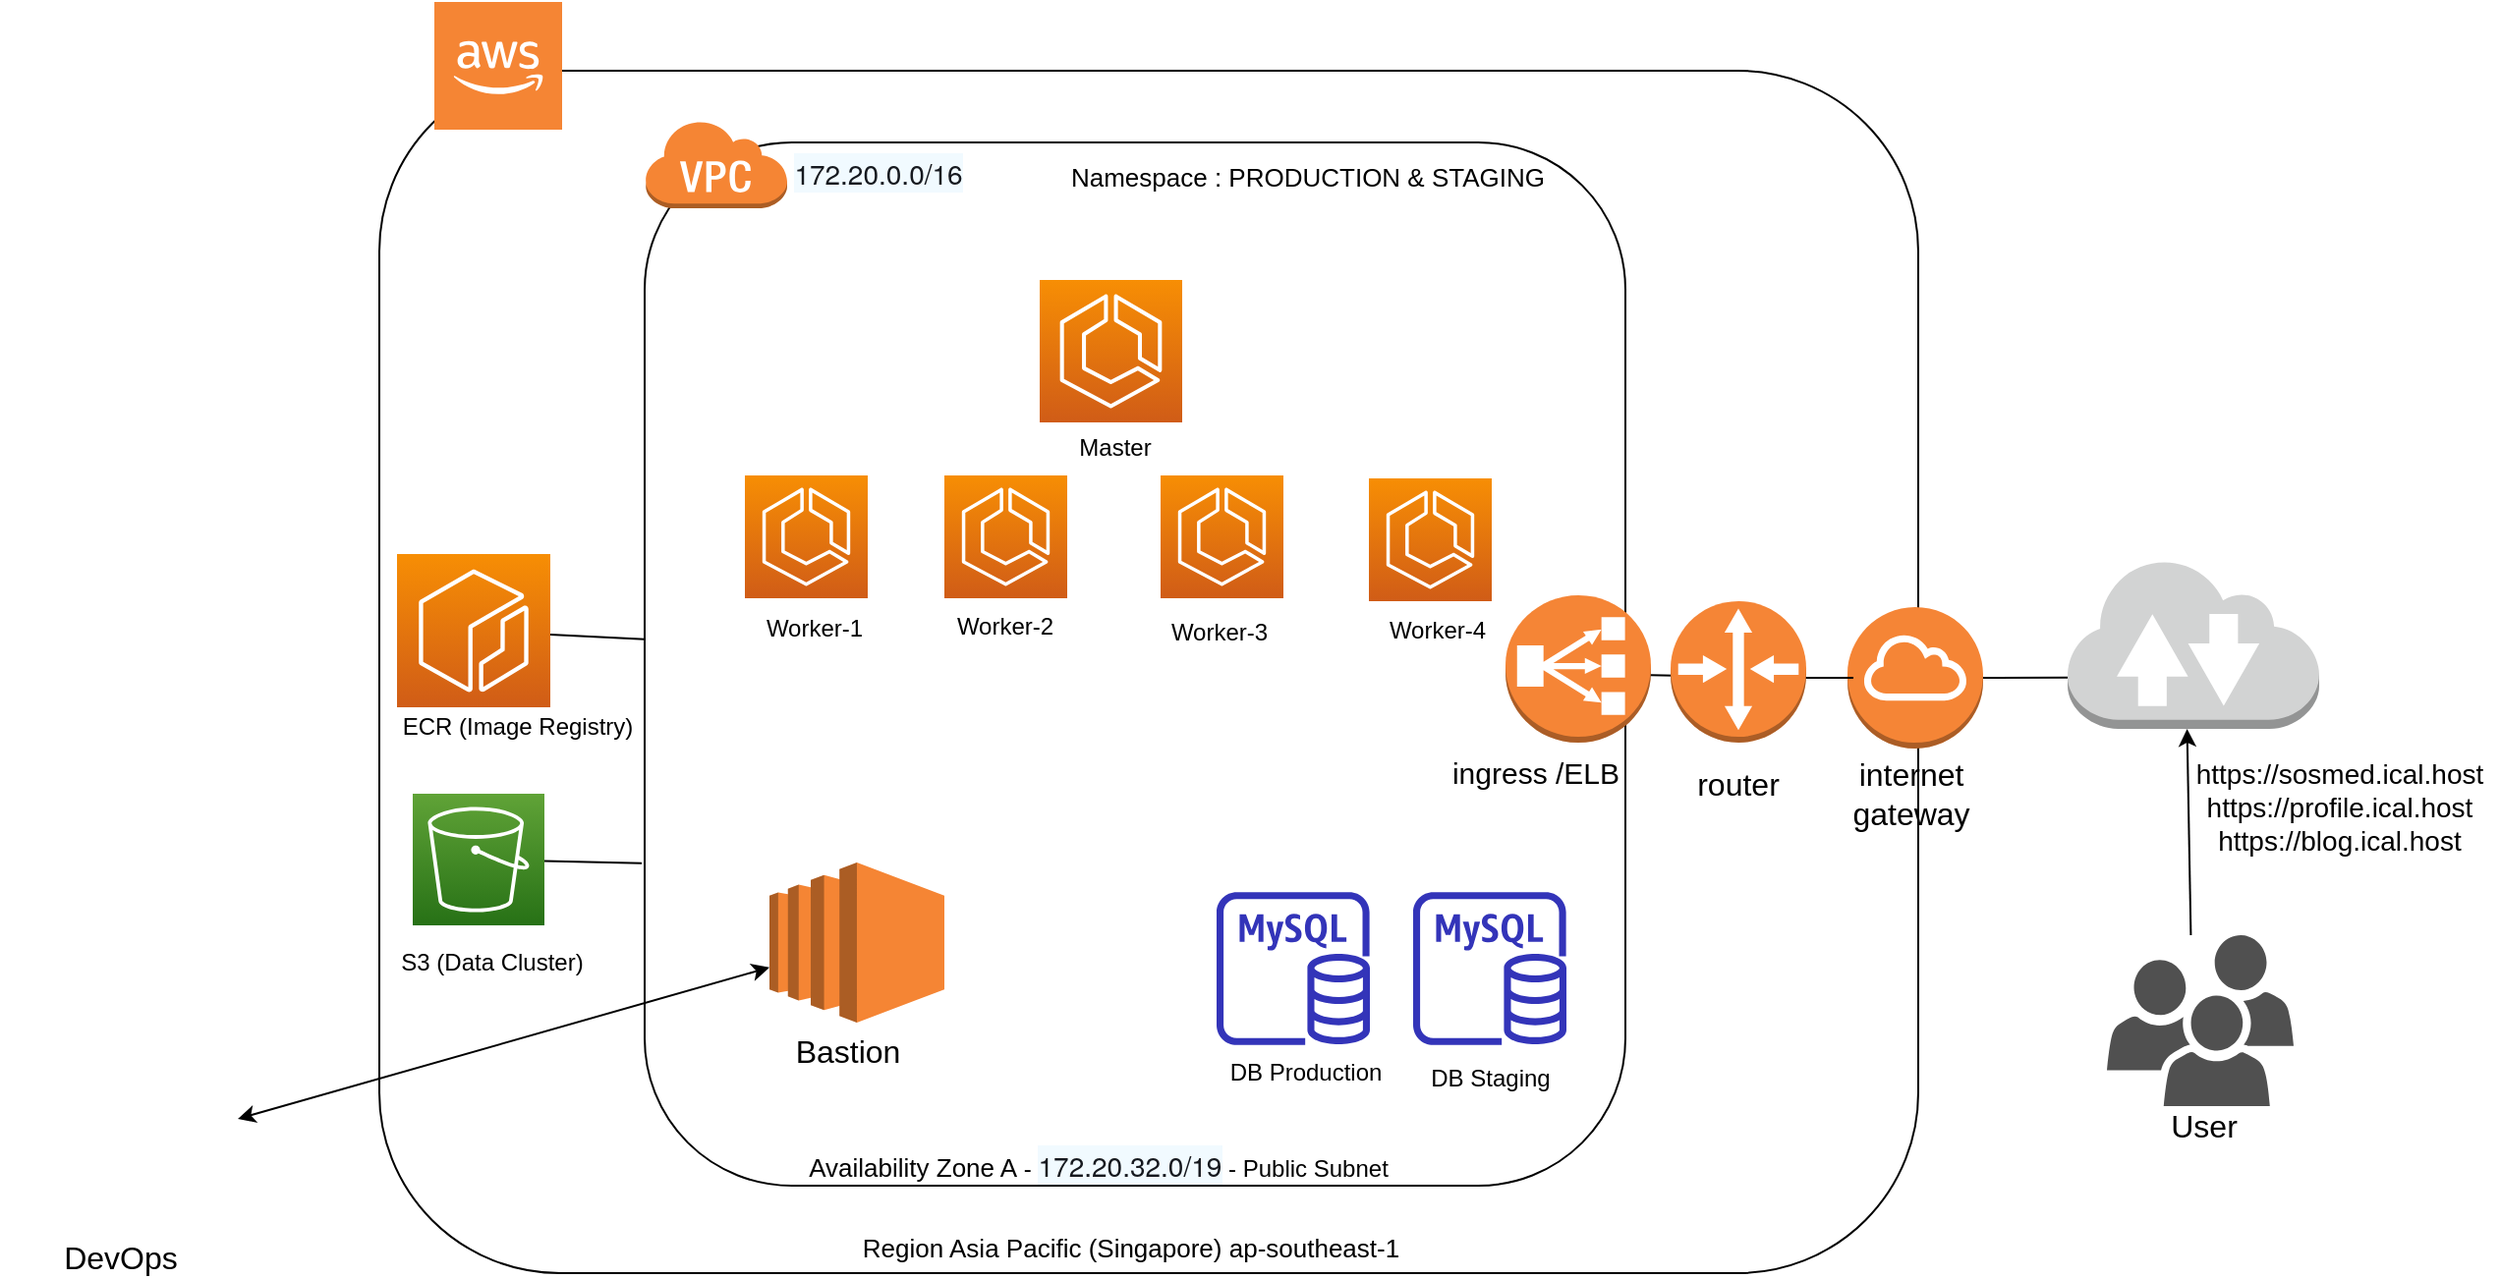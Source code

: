 <mxfile version="14.4.2" type="github">
  <diagram id="0tBDLa9PL7fGlPBLeg3F" name="Page-1">
    <mxGraphModel dx="1447" dy="820" grid="0" gridSize="10" guides="1" tooltips="1" connect="1" arrows="1" fold="1" page="1" pageScale="1" pageWidth="1400" pageHeight="850" math="0" shadow="0">
      <root>
        <mxCell id="0" />
        <mxCell id="1" parent="0" />
        <mxCell id="6eRfG2nsKR9ZNQWgb50U-3" value="" style="rounded=1;whiteSpace=wrap;html=1;" parent="1" vertex="1">
          <mxGeometry x="268" y="120" width="783" height="612" as="geometry" />
        </mxCell>
        <mxCell id="6eRfG2nsKR9ZNQWgb50U-1" value="" style="outlineConnect=0;dashed=0;verticalLabelPosition=bottom;verticalAlign=top;align=center;html=1;shape=mxgraph.aws3.cloud_2;fillColor=#F58534;gradientColor=none;" parent="1" vertex="1">
          <mxGeometry x="296" y="85" width="65" height="65" as="geometry" />
        </mxCell>
        <mxCell id="6eRfG2nsKR9ZNQWgb50U-4" value="" style="outlineConnect=0;dashed=0;verticalLabelPosition=bottom;verticalAlign=top;align=center;html=1;shape=mxgraph.aws3.internet_gateway;fillColor=#F58536;gradientColor=none;" parent="1" vertex="1">
          <mxGeometry x="1015" y="393" width="69" height="72" as="geometry" />
        </mxCell>
        <mxCell id="6eRfG2nsKR9ZNQWgb50U-5" value="" style="rounded=1;whiteSpace=wrap;html=1;" parent="1" vertex="1">
          <mxGeometry x="403" y="156.5" width="499" height="531" as="geometry" />
        </mxCell>
        <mxCell id="6eRfG2nsKR9ZNQWgb50U-6" value="&lt;span style=&quot;color: rgb(22 , 25 , 31) ; font-family: &amp;#34;amazon ember&amp;#34; , &amp;#34;helvetica neue&amp;#34; , &amp;#34;roboto&amp;#34; , &amp;#34;arial&amp;#34; , sans-serif ; font-size: 14px ; font-style: normal ; font-weight: 400 ; letter-spacing: normal ; text-indent: 0px ; text-transform: none ; word-spacing: 0px ; background-color: rgb(241 , 250 , 255) ; display: inline ; float: none&quot;&gt;172.20.0.0/16&lt;/span&gt;" style="text;html=1;strokeColor=none;fillColor=none;align=center;verticalAlign=middle;whiteSpace=wrap;rounded=0;" parent="1" vertex="1">
          <mxGeometry x="502" y="162" width="40" height="20" as="geometry" />
        </mxCell>
        <mxCell id="6eRfG2nsKR9ZNQWgb50U-8" value="" style="outlineConnect=0;dashed=0;verticalLabelPosition=bottom;verticalAlign=top;align=center;html=1;shape=mxgraph.aws3.virtual_private_cloud;fillColor=#F58534;gradientColor=none;" parent="1" vertex="1">
          <mxGeometry x="403" y="145" width="72.5" height="45" as="geometry" />
        </mxCell>
        <mxCell id="6eRfG2nsKR9ZNQWgb50U-18" value="" style="points=[[0,0,0],[0.25,0,0],[0.5,0,0],[0.75,0,0],[1,0,0],[0,1,0],[0.25,1,0],[0.5,1,0],[0.75,1,0],[1,1,0],[0,0.25,0],[0,0.5,0],[0,0.75,0],[1,0.25,0],[1,0.5,0],[1,0.75,0]];outlineConnect=0;fontColor=#232F3E;gradientColor=#60A337;gradientDirection=north;fillColor=#277116;strokeColor=#ffffff;dashed=0;verticalLabelPosition=bottom;verticalAlign=top;align=center;html=1;fontSize=12;fontStyle=0;aspect=fixed;shape=mxgraph.aws4.resourceIcon;resIcon=mxgraph.aws4.s3;" parent="1" vertex="1">
          <mxGeometry x="285" y="488" width="67" height="67" as="geometry" />
        </mxCell>
        <mxCell id="6eRfG2nsKR9ZNQWgb50U-24" value="" style="pointerEvents=1;shadow=0;dashed=0;html=1;strokeColor=none;fillColor=#505050;labelPosition=center;verticalLabelPosition=bottom;verticalAlign=top;outlineConnect=0;align=center;shape=mxgraph.office.users.users;" parent="1" vertex="1">
          <mxGeometry x="1147" y="560" width="95" height="87" as="geometry" />
        </mxCell>
        <mxCell id="6eRfG2nsKR9ZNQWgb50U-25" value="" style="outlineConnect=0;dashed=0;verticalLabelPosition=bottom;verticalAlign=top;align=center;html=1;shape=mxgraph.aws3.internet_2;fillColor=#D2D3D3;gradientColor=none;" parent="1" vertex="1">
          <mxGeometry x="1127" y="368" width="128" height="87" as="geometry" />
        </mxCell>
        <mxCell id="6eRfG2nsKR9ZNQWgb50U-27" value="" style="shape=image;html=1;verticalAlign=top;verticalLabelPosition=bottom;labelBackgroundColor=#ffffff;imageAspect=0;aspect=fixed;image=https://cdn4.iconfinder.com/data/icons/free-large-boss-icon-set/128/Admin.png" parent="1" vertex="1">
          <mxGeometry x="105" y="621" width="91" height="91" as="geometry" />
        </mxCell>
        <mxCell id="6eRfG2nsKR9ZNQWgb50U-29" value="" style="shape=image;html=1;verticalAlign=top;verticalLabelPosition=bottom;labelBackgroundColor=#ffffff;imageAspect=0;aspect=fixed;image=https://cdn2.iconfinder.com/data/icons/stilllife/48x48/filesystems/gnome-fs-ssh.png" parent="1" vertex="1">
          <mxGeometry x="216" y="607" width="43" height="43" as="geometry" />
        </mxCell>
        <mxCell id="6eRfG2nsKR9ZNQWgb50U-34" value="" style="outlineConnect=0;dashed=0;verticalLabelPosition=bottom;verticalAlign=top;align=center;html=1;shape=mxgraph.aws3.ec2;fillColor=#F58534;gradientColor=none;" parent="1" vertex="1">
          <mxGeometry x="466.5" y="523" width="89" height="81.5" as="geometry" />
        </mxCell>
        <mxCell id="6eRfG2nsKR9ZNQWgb50U-14" value="Master" style="text;html=1;strokeColor=none;fillColor=none;align=center;verticalAlign=middle;whiteSpace=wrap;rounded=0;" parent="1" vertex="1">
          <mxGeometry x="580.75" y="302" width="123" height="20" as="geometry" />
        </mxCell>
        <mxCell id="2Eq0taWRFu6XFaqvVXcF-2" value="&lt;font style=&quot;font-size: 16px&quot;&gt;Bastion&lt;/font&gt;" style="text;html=1;strokeColor=none;fillColor=none;align=center;verticalAlign=middle;whiteSpace=wrap;rounded=0;" parent="1" vertex="1">
          <mxGeometry x="445" y="609" width="123" height="20" as="geometry" />
        </mxCell>
        <mxCell id="2Eq0taWRFu6XFaqvVXcF-7" value="&lt;font style=&quot;font-size: 14px&quot;&gt;&lt;span style=&quot;font-size: 12px&quot;&gt;S3 (Data Cluster)&lt;/span&gt;&lt;/font&gt;" style="text;html=1;strokeColor=none;fillColor=none;align=center;verticalAlign=middle;whiteSpace=wrap;rounded=0;" parent="1" vertex="1">
          <mxGeometry x="264" y="563" width="123" height="20" as="geometry" />
        </mxCell>
        <mxCell id="2Eq0taWRFu6XFaqvVXcF-9" value="" style="endArrow=classic;startArrow=classic;html=1;" parent="1" source="6eRfG2nsKR9ZNQWgb50U-27" target="6eRfG2nsKR9ZNQWgb50U-34" edge="1">
          <mxGeometry width="50" height="50" relative="1" as="geometry">
            <mxPoint x="441" y="636" as="sourcePoint" />
            <mxPoint x="491" y="586" as="targetPoint" />
          </mxGeometry>
        </mxCell>
        <mxCell id="2Eq0taWRFu6XFaqvVXcF-10" value="&lt;span style=&quot;font-size: 16px&quot;&gt;DevOps&lt;/span&gt;" style="text;html=1;strokeColor=none;fillColor=none;align=center;verticalAlign=middle;whiteSpace=wrap;rounded=0;" parent="1" vertex="1">
          <mxGeometry x="75" y="714" width="123" height="20" as="geometry" />
        </mxCell>
        <mxCell id="2Eq0taWRFu6XFaqvVXcF-15" value="" style="endArrow=classic;html=1;" parent="1" edge="1">
          <mxGeometry width="50" height="50" relative="1" as="geometry">
            <mxPoint x="1189.707" y="560" as="sourcePoint" />
            <mxPoint x="1187.793" y="455" as="targetPoint" />
          </mxGeometry>
        </mxCell>
        <mxCell id="2Eq0taWRFu6XFaqvVXcF-16" value="&lt;span style=&quot;font-size: 16px&quot;&gt;User&lt;/span&gt;" style="text;html=1;strokeColor=none;fillColor=none;align=center;verticalAlign=middle;whiteSpace=wrap;rounded=0;" parent="1" vertex="1">
          <mxGeometry x="1135" y="647" width="123" height="20" as="geometry" />
        </mxCell>
        <mxCell id="2Eq0taWRFu6XFaqvVXcF-21" value="&lt;span style=&quot;font-size: 16px&quot;&gt;internet gateway&lt;/span&gt;" style="text;html=1;strokeColor=none;fillColor=none;align=center;verticalAlign=middle;whiteSpace=wrap;rounded=0;" parent="1" vertex="1">
          <mxGeometry x="1013" y="478" width="69" height="20" as="geometry" />
        </mxCell>
        <mxCell id="2Eq0taWRFu6XFaqvVXcF-22" value="&lt;span style=&quot;font-size: 16px&quot;&gt;router&lt;/span&gt;" style="text;html=1;strokeColor=none;fillColor=none;align=center;verticalAlign=middle;whiteSpace=wrap;rounded=0;" parent="1" vertex="1">
          <mxGeometry x="925" y="473" width="69" height="20" as="geometry" />
        </mxCell>
        <mxCell id="2Eq0taWRFu6XFaqvVXcF-23" value="" style="endArrow=none;html=1;entryX=0;entryY=0.7;entryDx=0;entryDy=0;entryPerimeter=0;" parent="1" source="6eRfG2nsKR9ZNQWgb50U-4" target="6eRfG2nsKR9ZNQWgb50U-25" edge="1">
          <mxGeometry width="50" height="50" relative="1" as="geometry">
            <mxPoint x="1116" y="498" as="sourcePoint" />
            <mxPoint x="1166" y="448" as="targetPoint" />
          </mxGeometry>
        </mxCell>
        <mxCell id="2Eq0taWRFu6XFaqvVXcF-24" value="" style="endArrow=none;html=1;" parent="1" source="6eRfG2nsKR9ZNQWgb50U-5" edge="1">
          <mxGeometry width="50" height="50" relative="1" as="geometry">
            <mxPoint x="1116" y="498" as="sourcePoint" />
            <mxPoint x="1018" y="429" as="targetPoint" />
            <Array as="points">
              <mxPoint x="980" y="429" />
            </Array>
          </mxGeometry>
        </mxCell>
        <mxCell id="2Eq0taWRFu6XFaqvVXcF-33" value="&lt;div style=&quot;font-size: 14px&quot;&gt;https://sosmed.ical.host&lt;/div&gt;&lt;div style=&quot;font-size: 14px&quot;&gt;https://profile.ical.host&lt;/div&gt;&lt;div style=&quot;font-size: 14px&quot;&gt;https://blog.ical.host&lt;br&gt;&lt;/div&gt;" style="text;html=1;strokeColor=none;fillColor=none;align=center;verticalAlign=middle;whiteSpace=wrap;rounded=0;" parent="1" vertex="1">
          <mxGeometry x="1185" y="485" width="161" height="20" as="geometry" />
        </mxCell>
        <mxCell id="1rfpA1ZH7WIg0CpuviD7-3" value="&lt;font style=&quot;font-size: 13px&quot;&gt;Availability Zone A&lt;/font&gt; - &lt;span style=&quot;color: rgb(22 , 25 , 31) ; font-family: &amp;#34;amazon ember&amp;#34; , &amp;#34;helvetica neue&amp;#34; , &amp;#34;roboto&amp;#34; , &amp;#34;arial&amp;#34; , sans-serif ; font-size: 14px ; font-style: normal ; font-weight: 400 ; letter-spacing: normal ; text-indent: 0px ; text-transform: none ; word-spacing: 0px ; background-color: rgb(241 , 250 , 255) ; display: inline ; float: none&quot;&gt;172.20.32.0/19&lt;/span&gt; - Public Subnet" style="text;html=1;strokeColor=none;fillColor=none;align=center;verticalAlign=middle;whiteSpace=wrap;rounded=0;" parent="1" vertex="1">
          <mxGeometry x="467" y="667" width="334" height="20" as="geometry" />
        </mxCell>
        <mxCell id="1rfpA1ZH7WIg0CpuviD7-4" value="&lt;font style=&quot;font-size: 13px&quot;&gt;Region Asia Pacific (Singapore) ap-southeast-1&lt;/font&gt;" style="text;html=1;strokeColor=none;fillColor=none;align=center;verticalAlign=middle;whiteSpace=wrap;rounded=0;" parent="1" vertex="1">
          <mxGeometry x="500.25" y="709" width="300.75" height="20" as="geometry" />
        </mxCell>
        <mxCell id="jZcA1e1wZFF17amDmUYj-2" value="" style="points=[[0,0,0],[0.25,0,0],[0.5,0,0],[0.75,0,0],[1,0,0],[0,1,0],[0.25,1,0],[0.5,1,0],[0.75,1,0],[1,1,0],[0,0.25,0],[0,0.5,0],[0,0.75,0],[1,0.25,0],[1,0.5,0],[1,0.75,0]];outlineConnect=0;fontColor=#232F3E;gradientColor=#F78E04;gradientDirection=north;fillColor=#D05C17;strokeColor=#ffffff;dashed=0;verticalLabelPosition=bottom;verticalAlign=top;align=center;html=1;fontSize=12;fontStyle=0;aspect=fixed;shape=mxgraph.aws4.resourceIcon;resIcon=mxgraph.aws4.ecr;" vertex="1" parent="1">
          <mxGeometry x="277" y="366" width="78" height="78" as="geometry" />
        </mxCell>
        <mxCell id="jZcA1e1wZFF17amDmUYj-4" value="ECR (Image Registry)" style="text;html=1;strokeColor=none;fillColor=none;align=center;verticalAlign=middle;whiteSpace=wrap;rounded=0;" vertex="1" parent="1">
          <mxGeometry x="277" y="444" width="123" height="20" as="geometry" />
        </mxCell>
        <mxCell id="jZcA1e1wZFF17amDmUYj-5" value="" style="points=[[0,0,0],[0.25,0,0],[0.5,0,0],[0.75,0,0],[1,0,0],[0,1,0],[0.25,1,0],[0.5,1,0],[0.75,1,0],[1,1,0],[0,0.25,0],[0,0.5,0],[0,0.75,0],[1,0.25,0],[1,0.5,0],[1,0.75,0]];outlineConnect=0;fontColor=#232F3E;gradientColor=#F78E04;gradientDirection=north;fillColor=#D05C17;strokeColor=#ffffff;dashed=0;verticalLabelPosition=bottom;verticalAlign=top;align=center;html=1;fontSize=12;fontStyle=0;aspect=fixed;shape=mxgraph.aws4.resourceIcon;resIcon=mxgraph.aws4.ecs;" vertex="1" parent="1">
          <mxGeometry x="604" y="226.5" width="72.5" height="72.5" as="geometry" />
        </mxCell>
        <mxCell id="jZcA1e1wZFF17amDmUYj-6" value="" style="outlineConnect=0;fontColor=#232F3E;gradientColor=none;fillColor=#3334B9;strokeColor=none;dashed=0;verticalLabelPosition=bottom;verticalAlign=top;align=center;html=1;fontSize=12;fontStyle=0;aspect=fixed;pointerEvents=1;shape=mxgraph.aws4.rds_mysql_instance;" vertex="1" parent="1">
          <mxGeometry x="694" y="538" width="78" height="78" as="geometry" />
        </mxCell>
        <mxCell id="jZcA1e1wZFF17amDmUYj-7" value="DB Production" style="text;html=1;strokeColor=none;fillColor=none;align=center;verticalAlign=middle;whiteSpace=wrap;rounded=0;" vertex="1" parent="1">
          <mxGeometry x="678" y="620" width="123" height="20" as="geometry" />
        </mxCell>
        <mxCell id="jZcA1e1wZFF17amDmUYj-8" value="" style="outlineConnect=0;fontColor=#232F3E;gradientColor=none;fillColor=#3334B9;strokeColor=none;dashed=0;verticalLabelPosition=bottom;verticalAlign=top;align=center;html=1;fontSize=12;fontStyle=0;aspect=fixed;pointerEvents=1;shape=mxgraph.aws4.rds_mysql_instance;" vertex="1" parent="1">
          <mxGeometry x="794" y="538" width="78" height="78" as="geometry" />
        </mxCell>
        <mxCell id="jZcA1e1wZFF17amDmUYj-9" value="DB Staging" style="text;html=1;strokeColor=none;fillColor=none;align=center;verticalAlign=middle;whiteSpace=wrap;rounded=0;" vertex="1" parent="1">
          <mxGeometry x="771.5" y="623" width="123" height="20" as="geometry" />
        </mxCell>
        <mxCell id="jZcA1e1wZFF17amDmUYj-12" value="Worker-1" style="text;html=1;strokeColor=none;fillColor=none;align=center;verticalAlign=middle;whiteSpace=wrap;rounded=0;" vertex="1" parent="1">
          <mxGeometry x="428" y="394" width="123" height="20" as="geometry" />
        </mxCell>
        <mxCell id="jZcA1e1wZFF17amDmUYj-13" value="" style="points=[[0,0,0],[0.25,0,0],[0.5,0,0],[0.75,0,0],[1,0,0],[0,1,0],[0.25,1,0],[0.5,1,0],[0.75,1,0],[1,1,0],[0,0.25,0],[0,0.5,0],[0,0.75,0],[1,0.25,0],[1,0.5,0],[1,0.75,0]];outlineConnect=0;fontColor=#232F3E;gradientColor=#F78E04;gradientDirection=north;fillColor=#D05C17;strokeColor=#ffffff;dashed=0;verticalLabelPosition=bottom;verticalAlign=top;align=center;html=1;fontSize=12;fontStyle=0;aspect=fixed;shape=mxgraph.aws4.resourceIcon;resIcon=mxgraph.aws4.ecs;" vertex="1" parent="1">
          <mxGeometry x="555.5" y="326" width="62.5" height="62.5" as="geometry" />
        </mxCell>
        <mxCell id="jZcA1e1wZFF17amDmUYj-14" value="Worker-2" style="text;html=1;strokeColor=none;fillColor=none;align=center;verticalAlign=middle;whiteSpace=wrap;rounded=0;" vertex="1" parent="1">
          <mxGeometry x="525.25" y="393" width="123" height="20" as="geometry" />
        </mxCell>
        <mxCell id="jZcA1e1wZFF17amDmUYj-15" value="" style="points=[[0,0,0],[0.25,0,0],[0.5,0,0],[0.75,0,0],[1,0,0],[0,1,0],[0.25,1,0],[0.5,1,0],[0.75,1,0],[1,1,0],[0,0.25,0],[0,0.5,0],[0,0.75,0],[1,0.25,0],[1,0.5,0],[1,0.75,0]];outlineConnect=0;fontColor=#232F3E;gradientColor=#F78E04;gradientDirection=north;fillColor=#D05C17;strokeColor=#ffffff;dashed=0;verticalLabelPosition=bottom;verticalAlign=top;align=center;html=1;fontSize=12;fontStyle=0;aspect=fixed;shape=mxgraph.aws4.resourceIcon;resIcon=mxgraph.aws4.ecs;" vertex="1" parent="1">
          <mxGeometry x="665.5" y="326" width="62.5" height="62.5" as="geometry" />
        </mxCell>
        <mxCell id="jZcA1e1wZFF17amDmUYj-17" value="" style="points=[[0,0,0],[0.25,0,0],[0.5,0,0],[0.75,0,0],[1,0,0],[0,1,0],[0.25,1,0],[0.5,1,0],[0.75,1,0],[1,1,0],[0,0.25,0],[0,0.5,0],[0,0.75,0],[1,0.25,0],[1,0.5,0],[1,0.75,0]];outlineConnect=0;fontColor=#232F3E;gradientColor=#F78E04;gradientDirection=north;fillColor=#D05C17;strokeColor=#ffffff;dashed=0;verticalLabelPosition=bottom;verticalAlign=top;align=center;html=1;fontSize=12;fontStyle=0;aspect=fixed;shape=mxgraph.aws4.resourceIcon;resIcon=mxgraph.aws4.ecs;" vertex="1" parent="1">
          <mxGeometry x="771.5" y="327.5" width="62.5" height="62.5" as="geometry" />
        </mxCell>
        <mxCell id="jZcA1e1wZFF17amDmUYj-18" value="Worker-4" style="text;html=1;strokeColor=none;fillColor=none;align=center;verticalAlign=middle;whiteSpace=wrap;rounded=0;" vertex="1" parent="1">
          <mxGeometry x="745" y="395" width="123" height="20" as="geometry" />
        </mxCell>
        <mxCell id="6eRfG2nsKR9ZNQWgb50U-11" value="" style="outlineConnect=0;dashed=0;verticalLabelPosition=bottom;verticalAlign=top;align=center;html=1;shape=mxgraph.aws3.router;fillColor=#F58536;gradientColor=none;" parent="1" vertex="1">
          <mxGeometry x="925" y="390" width="69" height="72" as="geometry" />
        </mxCell>
        <mxCell id="6eRfG2nsKR9ZNQWgb50U-12" value="" style="outlineConnect=0;dashed=0;verticalLabelPosition=bottom;verticalAlign=top;align=center;html=1;shape=mxgraph.aws3.classic_load_balancer;fillColor=#F58536;gradientColor=none;" parent="1" vertex="1">
          <mxGeometry x="841" y="387" width="74" height="75" as="geometry" />
        </mxCell>
        <mxCell id="jZcA1e1wZFF17amDmUYj-19" value="&lt;font style=&quot;font-size: 15px&quot;&gt;ingress /ELB&lt;br&gt;&lt;/font&gt;" style="text;html=1;strokeColor=none;fillColor=none;align=center;verticalAlign=middle;whiteSpace=wrap;rounded=0;" vertex="1" parent="1">
          <mxGeometry x="771.5" y="467" width="169" height="20" as="geometry" />
        </mxCell>
        <mxCell id="jZcA1e1wZFF17amDmUYj-20" value="Worker-3" style="text;html=1;strokeColor=none;fillColor=none;align=center;verticalAlign=middle;whiteSpace=wrap;rounded=0;" vertex="1" parent="1">
          <mxGeometry x="634" y="396" width="123" height="20" as="geometry" />
        </mxCell>
        <mxCell id="jZcA1e1wZFF17amDmUYj-31" value="" style="endArrow=none;html=1;" edge="1" parent="1" source="6eRfG2nsKR9ZNQWgb50U-5" target="jZcA1e1wZFF17amDmUYj-2">
          <mxGeometry width="50" height="50" relative="1" as="geometry">
            <mxPoint x="738" y="413" as="sourcePoint" />
            <mxPoint x="788" y="363" as="targetPoint" />
          </mxGeometry>
        </mxCell>
        <mxCell id="jZcA1e1wZFF17amDmUYj-32" value="" style="endArrow=none;html=1;entryX=-0.003;entryY=0.691;entryDx=0;entryDy=0;entryPerimeter=0;" edge="1" parent="1" source="6eRfG2nsKR9ZNQWgb50U-18" target="6eRfG2nsKR9ZNQWgb50U-5">
          <mxGeometry width="50" height="50" relative="1" as="geometry">
            <mxPoint x="738" y="413" as="sourcePoint" />
            <mxPoint x="788" y="363" as="targetPoint" />
          </mxGeometry>
        </mxCell>
        <mxCell id="jZcA1e1wZFF17amDmUYj-33" value="&lt;font style=&quot;font-size: 13px&quot;&gt;Namespace : PRODUCTION &amp;amp; STAGING&lt;br&gt;&lt;/font&gt;" style="text;html=1;strokeColor=none;fillColor=none;align=center;verticalAlign=middle;whiteSpace=wrap;rounded=0;" vertex="1" parent="1">
          <mxGeometry x="580.75" y="164" width="319" height="20" as="geometry" />
        </mxCell>
        <mxCell id="jZcA1e1wZFF17amDmUYj-37" value="" style="points=[[0,0,0],[0.25,0,0],[0.5,0,0],[0.75,0,0],[1,0,0],[0,1,0],[0.25,1,0],[0.5,1,0],[0.75,1,0],[1,1,0],[0,0.25,0],[0,0.5,0],[0,0.75,0],[1,0.25,0],[1,0.5,0],[1,0.75,0]];outlineConnect=0;fontColor=#232F3E;gradientColor=#F78E04;gradientDirection=north;fillColor=#D05C17;strokeColor=#ffffff;dashed=0;verticalLabelPosition=bottom;verticalAlign=top;align=center;html=1;fontSize=12;fontStyle=0;aspect=fixed;shape=mxgraph.aws4.resourceIcon;resIcon=mxgraph.aws4.ecs;" vertex="1" parent="1">
          <mxGeometry x="454" y="326" width="62.5" height="62.5" as="geometry" />
        </mxCell>
      </root>
    </mxGraphModel>
  </diagram>
</mxfile>
